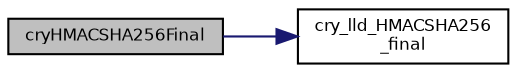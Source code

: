 digraph "cryHMACSHA256Final"
{
  bgcolor="transparent";
  edge [fontname="Helvetica",fontsize="8",labelfontname="Helvetica",labelfontsize="8"];
  node [fontname="Helvetica",fontsize="8",shape=record];
  rankdir="LR";
  Node74 [label="cryHMACSHA256Final",height=0.2,width=0.4,color="black", fillcolor="grey75", style="filled", fontcolor="black"];
  Node74 -> Node75 [color="midnightblue",fontsize="8",style="solid",fontname="Helvetica"];
  Node75 [label="cry_lld_HMACSHA256\l_final",height=0.2,width=0.4,color="black",URL="$group___c_r_y_p_t_o.html#ga8fac0320f269cd4c174b52ccddb45483",tooltip="Hash finalization using HMAC. "];
}
